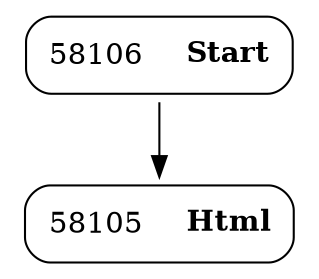 digraph ast {
node [shape=none];
58105 [label=<<TABLE border='1' cellspacing='0' cellpadding='10' style='rounded' ><TR><TD border='0'>58105</TD><TD border='0'><B>Html</B></TD></TR></TABLE>>];
58106 [label=<<TABLE border='1' cellspacing='0' cellpadding='10' style='rounded' ><TR><TD border='0'>58106</TD><TD border='0'><B>Start</B></TD></TR></TABLE>>];
58106 -> 58105 [weight=2];
}
